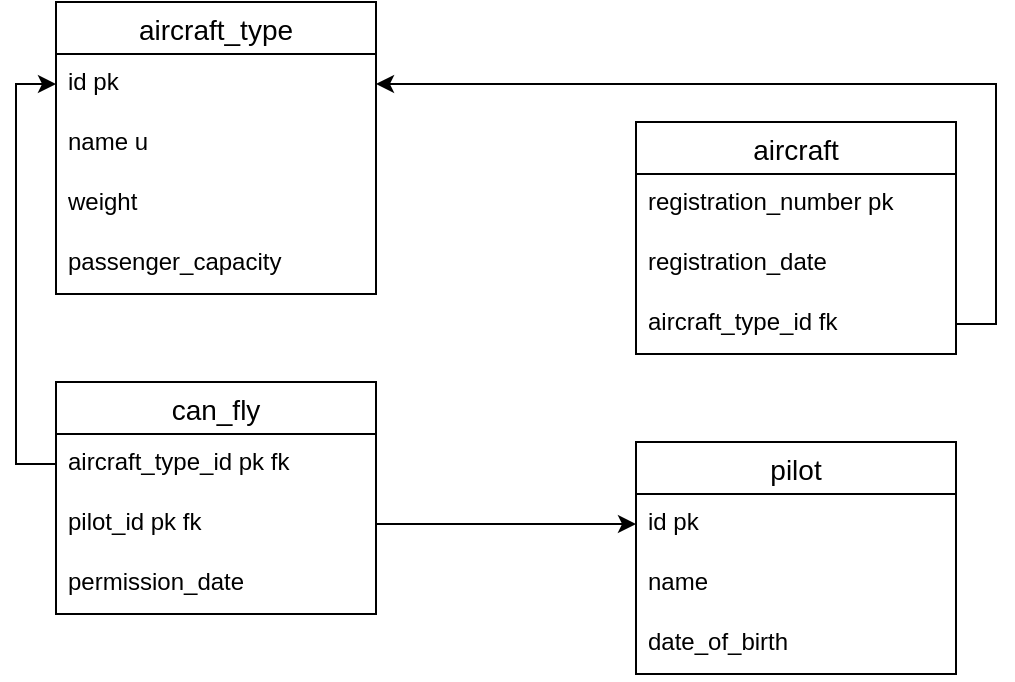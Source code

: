 <mxfile version="14.5.1" type="device"><diagram id="yBgY3f8-oVZfKEDpoH7D" name="Page-1"><mxGraphModel dx="544" dy="987" grid="1" gridSize="10" guides="1" tooltips="1" connect="1" arrows="1" fold="1" page="1" pageScale="1" pageWidth="1920" pageHeight="1200" math="0" shadow="0"><root><mxCell id="0"/><mxCell id="1" parent="0"/><mxCell id="bunrWRF7cj-5N4HMY2d9-1" value="aircraft_type" style="swimlane;fontStyle=0;childLayout=stackLayout;horizontal=1;startSize=26;horizontalStack=0;resizeParent=1;resizeParentMax=0;resizeLast=0;collapsible=1;marginBottom=0;align=center;fontSize=14;" vertex="1" parent="1"><mxGeometry x="670" y="370" width="160" height="146" as="geometry"/></mxCell><mxCell id="bunrWRF7cj-5N4HMY2d9-2" value="id pk" style="text;strokeColor=none;fillColor=none;spacingLeft=4;spacingRight=4;overflow=hidden;rotatable=0;points=[[0,0.5],[1,0.5]];portConstraint=eastwest;fontSize=12;" vertex="1" parent="bunrWRF7cj-5N4HMY2d9-1"><mxGeometry y="26" width="160" height="30" as="geometry"/></mxCell><mxCell id="bunrWRF7cj-5N4HMY2d9-3" value="name u" style="text;strokeColor=none;fillColor=none;spacingLeft=4;spacingRight=4;overflow=hidden;rotatable=0;points=[[0,0.5],[1,0.5]];portConstraint=eastwest;fontSize=12;" vertex="1" parent="bunrWRF7cj-5N4HMY2d9-1"><mxGeometry y="56" width="160" height="30" as="geometry"/></mxCell><mxCell id="bunrWRF7cj-5N4HMY2d9-4" value="weight&#10;" style="text;strokeColor=none;fillColor=none;spacingLeft=4;spacingRight=4;overflow=hidden;rotatable=0;points=[[0,0.5],[1,0.5]];portConstraint=eastwest;fontSize=12;" vertex="1" parent="bunrWRF7cj-5N4HMY2d9-1"><mxGeometry y="86" width="160" height="30" as="geometry"/></mxCell><mxCell id="bunrWRF7cj-5N4HMY2d9-5" value="passenger_capacity" style="text;strokeColor=none;fillColor=none;spacingLeft=4;spacingRight=4;overflow=hidden;rotatable=0;points=[[0,0.5],[1,0.5]];portConstraint=eastwest;fontSize=12;" vertex="1" parent="bunrWRF7cj-5N4HMY2d9-1"><mxGeometry y="116" width="160" height="30" as="geometry"/></mxCell><mxCell id="bunrWRF7cj-5N4HMY2d9-6" value="aircraft" style="swimlane;fontStyle=0;childLayout=stackLayout;horizontal=1;startSize=26;horizontalStack=0;resizeParent=1;resizeParentMax=0;resizeLast=0;collapsible=1;marginBottom=0;align=center;fontSize=14;" vertex="1" parent="1"><mxGeometry x="960" y="430" width="160" height="116" as="geometry"/></mxCell><mxCell id="bunrWRF7cj-5N4HMY2d9-7" value="registration_number pk" style="text;strokeColor=none;fillColor=none;spacingLeft=4;spacingRight=4;overflow=hidden;rotatable=0;points=[[0,0.5],[1,0.5]];portConstraint=eastwest;fontSize=12;" vertex="1" parent="bunrWRF7cj-5N4HMY2d9-6"><mxGeometry y="26" width="160" height="30" as="geometry"/></mxCell><mxCell id="bunrWRF7cj-5N4HMY2d9-8" value="registration_date" style="text;strokeColor=none;fillColor=none;spacingLeft=4;spacingRight=4;overflow=hidden;rotatable=0;points=[[0,0.5],[1,0.5]];portConstraint=eastwest;fontSize=12;" vertex="1" parent="bunrWRF7cj-5N4HMY2d9-6"><mxGeometry y="56" width="160" height="30" as="geometry"/></mxCell><mxCell id="bunrWRF7cj-5N4HMY2d9-9" value="aircraft_type_id fk" style="text;strokeColor=none;fillColor=none;spacingLeft=4;spacingRight=4;overflow=hidden;rotatable=0;points=[[0,0.5],[1,0.5]];portConstraint=eastwest;fontSize=12;" vertex="1" parent="bunrWRF7cj-5N4HMY2d9-6"><mxGeometry y="86" width="160" height="30" as="geometry"/></mxCell><mxCell id="bunrWRF7cj-5N4HMY2d9-12" style="edgeStyle=orthogonalEdgeStyle;rounded=0;orthogonalLoop=1;jettySize=auto;html=1;exitX=1;exitY=0.5;exitDx=0;exitDy=0;entryX=1;entryY=0.5;entryDx=0;entryDy=0;" edge="1" parent="1" source="bunrWRF7cj-5N4HMY2d9-9" target="bunrWRF7cj-5N4HMY2d9-2"><mxGeometry relative="1" as="geometry"/></mxCell><mxCell id="bunrWRF7cj-5N4HMY2d9-13" value="can_fly" style="swimlane;fontStyle=0;childLayout=stackLayout;horizontal=1;startSize=26;horizontalStack=0;resizeParent=1;resizeParentMax=0;resizeLast=0;collapsible=1;marginBottom=0;align=center;fontSize=14;" vertex="1" parent="1"><mxGeometry x="670" y="560" width="160" height="116" as="geometry"/></mxCell><mxCell id="bunrWRF7cj-5N4HMY2d9-14" value="aircraft_type_id pk fk" style="text;strokeColor=none;fillColor=none;spacingLeft=4;spacingRight=4;overflow=hidden;rotatable=0;points=[[0,0.5],[1,0.5]];portConstraint=eastwest;fontSize=12;" vertex="1" parent="bunrWRF7cj-5N4HMY2d9-13"><mxGeometry y="26" width="160" height="30" as="geometry"/></mxCell><mxCell id="bunrWRF7cj-5N4HMY2d9-15" value="pilot_id pk fk&#10;" style="text;strokeColor=none;fillColor=none;spacingLeft=4;spacingRight=4;overflow=hidden;rotatable=0;points=[[0,0.5],[1,0.5]];portConstraint=eastwest;fontSize=12;" vertex="1" parent="bunrWRF7cj-5N4HMY2d9-13"><mxGeometry y="56" width="160" height="30" as="geometry"/></mxCell><mxCell id="bunrWRF7cj-5N4HMY2d9-23" value="permission_date" style="text;strokeColor=none;fillColor=none;spacingLeft=4;spacingRight=4;overflow=hidden;rotatable=0;points=[[0,0.5],[1,0.5]];portConstraint=eastwest;fontSize=12;" vertex="1" parent="bunrWRF7cj-5N4HMY2d9-13"><mxGeometry y="86" width="160" height="30" as="geometry"/></mxCell><mxCell id="bunrWRF7cj-5N4HMY2d9-17" value="pilot" style="swimlane;fontStyle=0;childLayout=stackLayout;horizontal=1;startSize=26;horizontalStack=0;resizeParent=1;resizeParentMax=0;resizeLast=0;collapsible=1;marginBottom=0;align=center;fontSize=14;" vertex="1" parent="1"><mxGeometry x="960" y="590" width="160" height="116" as="geometry"/></mxCell><mxCell id="bunrWRF7cj-5N4HMY2d9-18" value="id pk" style="text;strokeColor=none;fillColor=none;spacingLeft=4;spacingRight=4;overflow=hidden;rotatable=0;points=[[0,0.5],[1,0.5]];portConstraint=eastwest;fontSize=12;" vertex="1" parent="bunrWRF7cj-5N4HMY2d9-17"><mxGeometry y="26" width="160" height="30" as="geometry"/></mxCell><mxCell id="bunrWRF7cj-5N4HMY2d9-19" value="name" style="text;strokeColor=none;fillColor=none;spacingLeft=4;spacingRight=4;overflow=hidden;rotatable=0;points=[[0,0.5],[1,0.5]];portConstraint=eastwest;fontSize=12;" vertex="1" parent="bunrWRF7cj-5N4HMY2d9-17"><mxGeometry y="56" width="160" height="30" as="geometry"/></mxCell><mxCell id="bunrWRF7cj-5N4HMY2d9-20" value="date_of_birth" style="text;strokeColor=none;fillColor=none;spacingLeft=4;spacingRight=4;overflow=hidden;rotatable=0;points=[[0,0.5],[1,0.5]];portConstraint=eastwest;fontSize=12;" vertex="1" parent="bunrWRF7cj-5N4HMY2d9-17"><mxGeometry y="86" width="160" height="30" as="geometry"/></mxCell><mxCell id="bunrWRF7cj-5N4HMY2d9-26" style="edgeStyle=orthogonalEdgeStyle;rounded=0;orthogonalLoop=1;jettySize=auto;html=1;exitX=1;exitY=0.5;exitDx=0;exitDy=0;entryX=0;entryY=0.5;entryDx=0;entryDy=0;" edge="1" parent="1" source="bunrWRF7cj-5N4HMY2d9-15" target="bunrWRF7cj-5N4HMY2d9-18"><mxGeometry relative="1" as="geometry"/></mxCell><mxCell id="bunrWRF7cj-5N4HMY2d9-28" style="edgeStyle=orthogonalEdgeStyle;rounded=0;orthogonalLoop=1;jettySize=auto;html=1;exitX=0;exitY=0.5;exitDx=0;exitDy=0;entryX=0;entryY=0.5;entryDx=0;entryDy=0;" edge="1" parent="1" source="bunrWRF7cj-5N4HMY2d9-14" target="bunrWRF7cj-5N4HMY2d9-2"><mxGeometry relative="1" as="geometry"/></mxCell></root></mxGraphModel></diagram></mxfile>